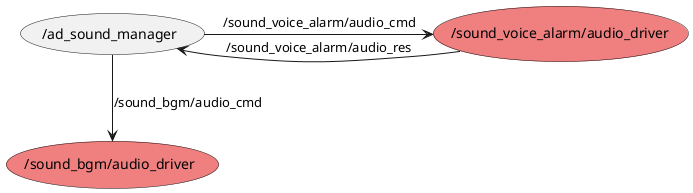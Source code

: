 @startuml

usecase "/ad_sound_manager"
usecase "/sound_bgm/audio_driver" #LightCoral
usecase "/sound_voice_alarm/audio_driver" #LightCoral

(/ad_sound_manager) -> (/sound_voice_alarm/audio_driver) : /sound_voice_alarm/audio_cmd
(/ad_sound_manager) <- (/sound_voice_alarm/audio_driver) : /sound_voice_alarm/audio_res
(/ad_sound_manager) --> (/sound_bgm/audio_driver) : /sound_bgm/audio_cmd

@enduml
